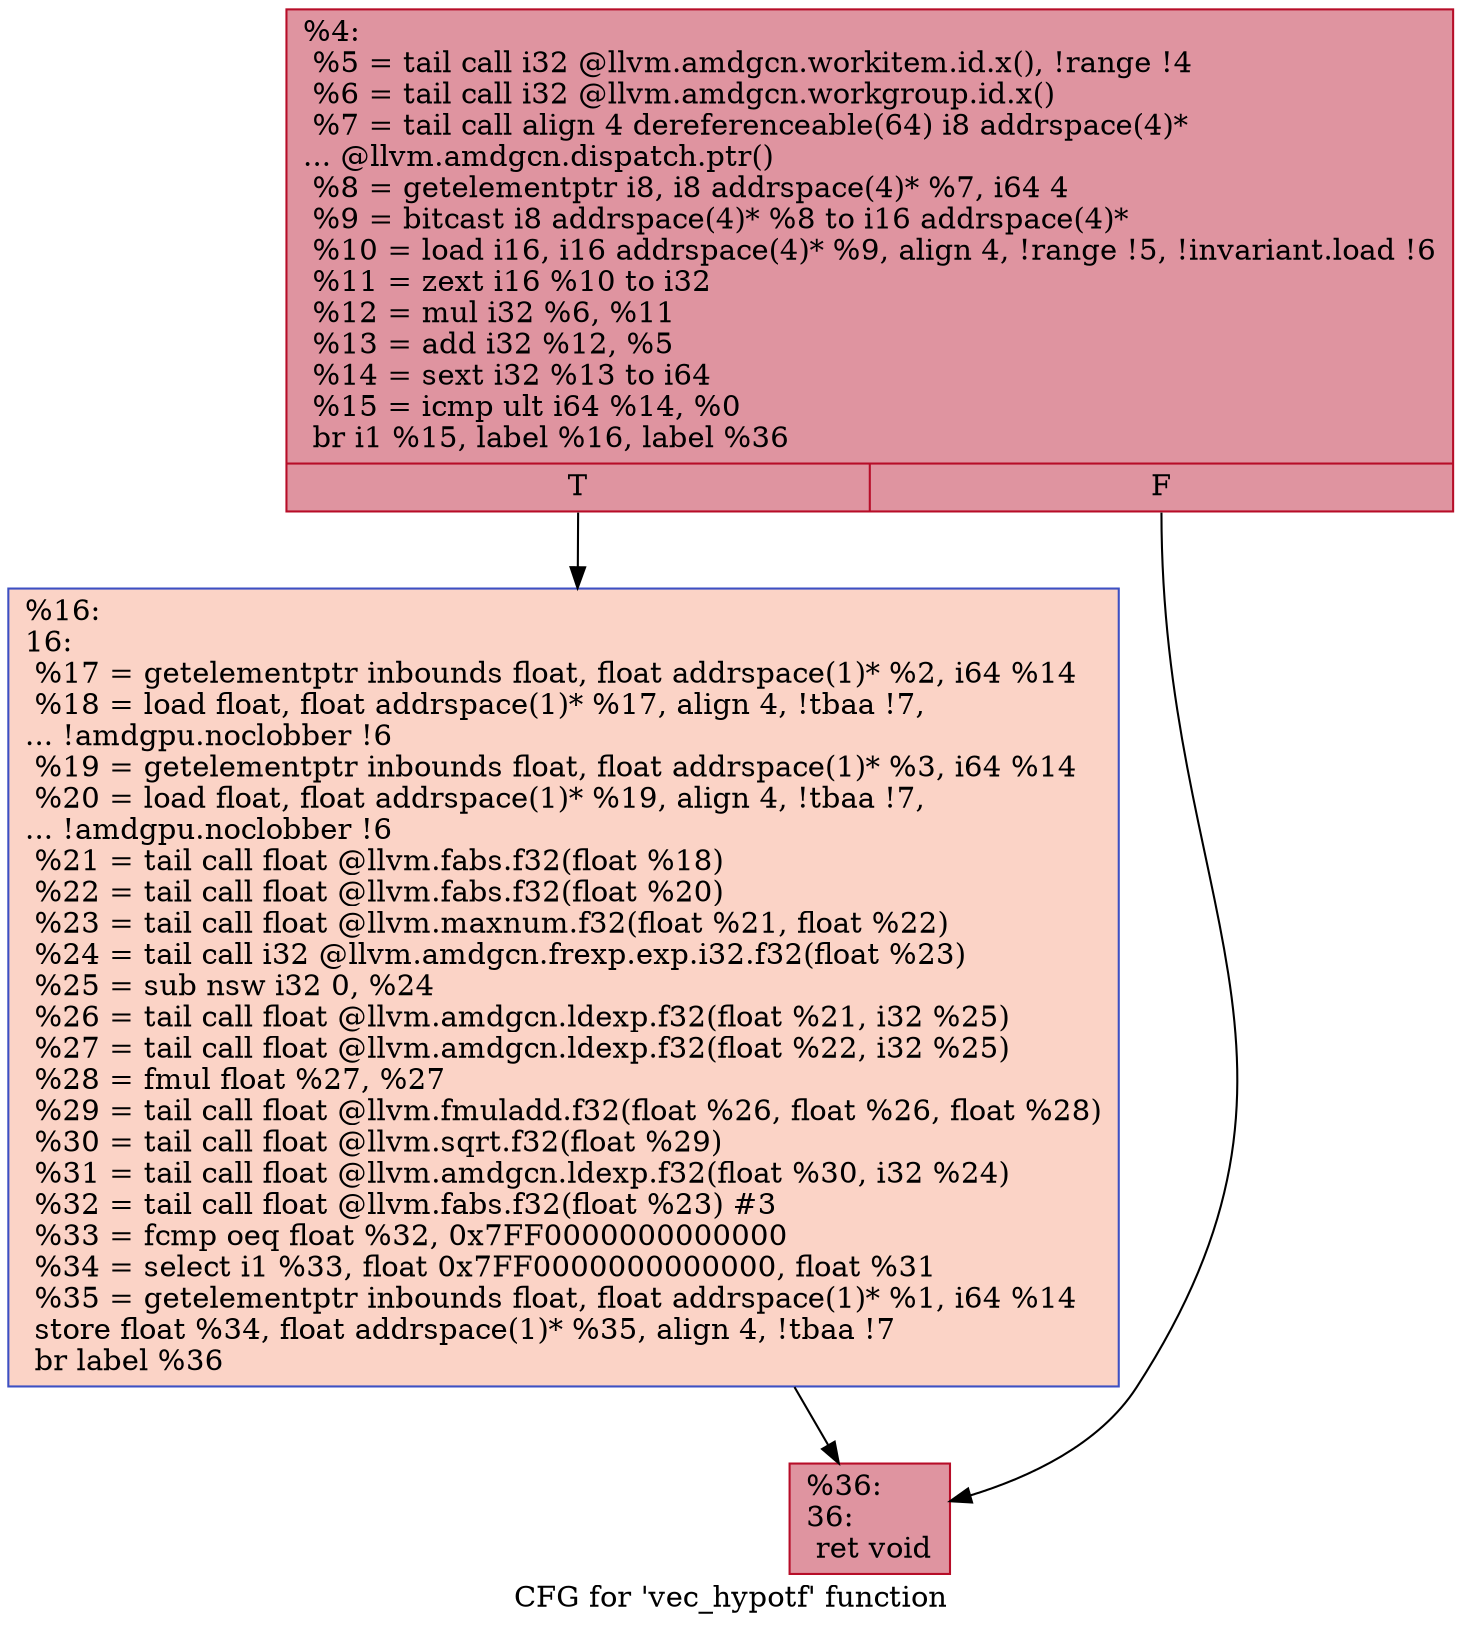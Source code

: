 digraph "CFG for 'vec_hypotf' function" {
	label="CFG for 'vec_hypotf' function";

	Node0x56c57a0 [shape=record,color="#b70d28ff", style=filled, fillcolor="#b70d2870",label="{%4:\l  %5 = tail call i32 @llvm.amdgcn.workitem.id.x(), !range !4\l  %6 = tail call i32 @llvm.amdgcn.workgroup.id.x()\l  %7 = tail call align 4 dereferenceable(64) i8 addrspace(4)*\l... @llvm.amdgcn.dispatch.ptr()\l  %8 = getelementptr i8, i8 addrspace(4)* %7, i64 4\l  %9 = bitcast i8 addrspace(4)* %8 to i16 addrspace(4)*\l  %10 = load i16, i16 addrspace(4)* %9, align 4, !range !5, !invariant.load !6\l  %11 = zext i16 %10 to i32\l  %12 = mul i32 %6, %11\l  %13 = add i32 %12, %5\l  %14 = sext i32 %13 to i64\l  %15 = icmp ult i64 %14, %0\l  br i1 %15, label %16, label %36\l|{<s0>T|<s1>F}}"];
	Node0x56c57a0:s0 -> Node0x56c5830;
	Node0x56c57a0:s1 -> Node0x56c77b0;
	Node0x56c5830 [shape=record,color="#3d50c3ff", style=filled, fillcolor="#f59c7d70",label="{%16:\l16:                                               \l  %17 = getelementptr inbounds float, float addrspace(1)* %2, i64 %14\l  %18 = load float, float addrspace(1)* %17, align 4, !tbaa !7,\l... !amdgpu.noclobber !6\l  %19 = getelementptr inbounds float, float addrspace(1)* %3, i64 %14\l  %20 = load float, float addrspace(1)* %19, align 4, !tbaa !7,\l... !amdgpu.noclobber !6\l  %21 = tail call float @llvm.fabs.f32(float %18)\l  %22 = tail call float @llvm.fabs.f32(float %20)\l  %23 = tail call float @llvm.maxnum.f32(float %21, float %22)\l  %24 = tail call i32 @llvm.amdgcn.frexp.exp.i32.f32(float %23)\l  %25 = sub nsw i32 0, %24\l  %26 = tail call float @llvm.amdgcn.ldexp.f32(float %21, i32 %25)\l  %27 = tail call float @llvm.amdgcn.ldexp.f32(float %22, i32 %25)\l  %28 = fmul float %27, %27\l  %29 = tail call float @llvm.fmuladd.f32(float %26, float %26, float %28)\l  %30 = tail call float @llvm.sqrt.f32(float %29)\l  %31 = tail call float @llvm.amdgcn.ldexp.f32(float %30, i32 %24)\l  %32 = tail call float @llvm.fabs.f32(float %23) #3\l  %33 = fcmp oeq float %32, 0x7FF0000000000000\l  %34 = select i1 %33, float 0x7FF0000000000000, float %31\l  %35 = getelementptr inbounds float, float addrspace(1)* %1, i64 %14\l  store float %34, float addrspace(1)* %35, align 4, !tbaa !7\l  br label %36\l}"];
	Node0x56c5830 -> Node0x56c77b0;
	Node0x56c77b0 [shape=record,color="#b70d28ff", style=filled, fillcolor="#b70d2870",label="{%36:\l36:                                               \l  ret void\l}"];
}
